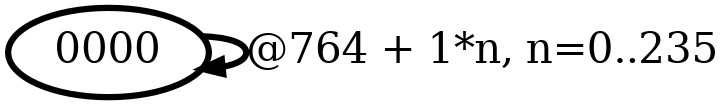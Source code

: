 digraph G {
        node [style=rounded, penwidth=3, fontsize=20, shape=oval];
        "0000" -> "0000" [label="@764 + 1*n, n=0..235", color=black,arrowsize=1,style=bold,penwidth=3,fontsize=20];
}
